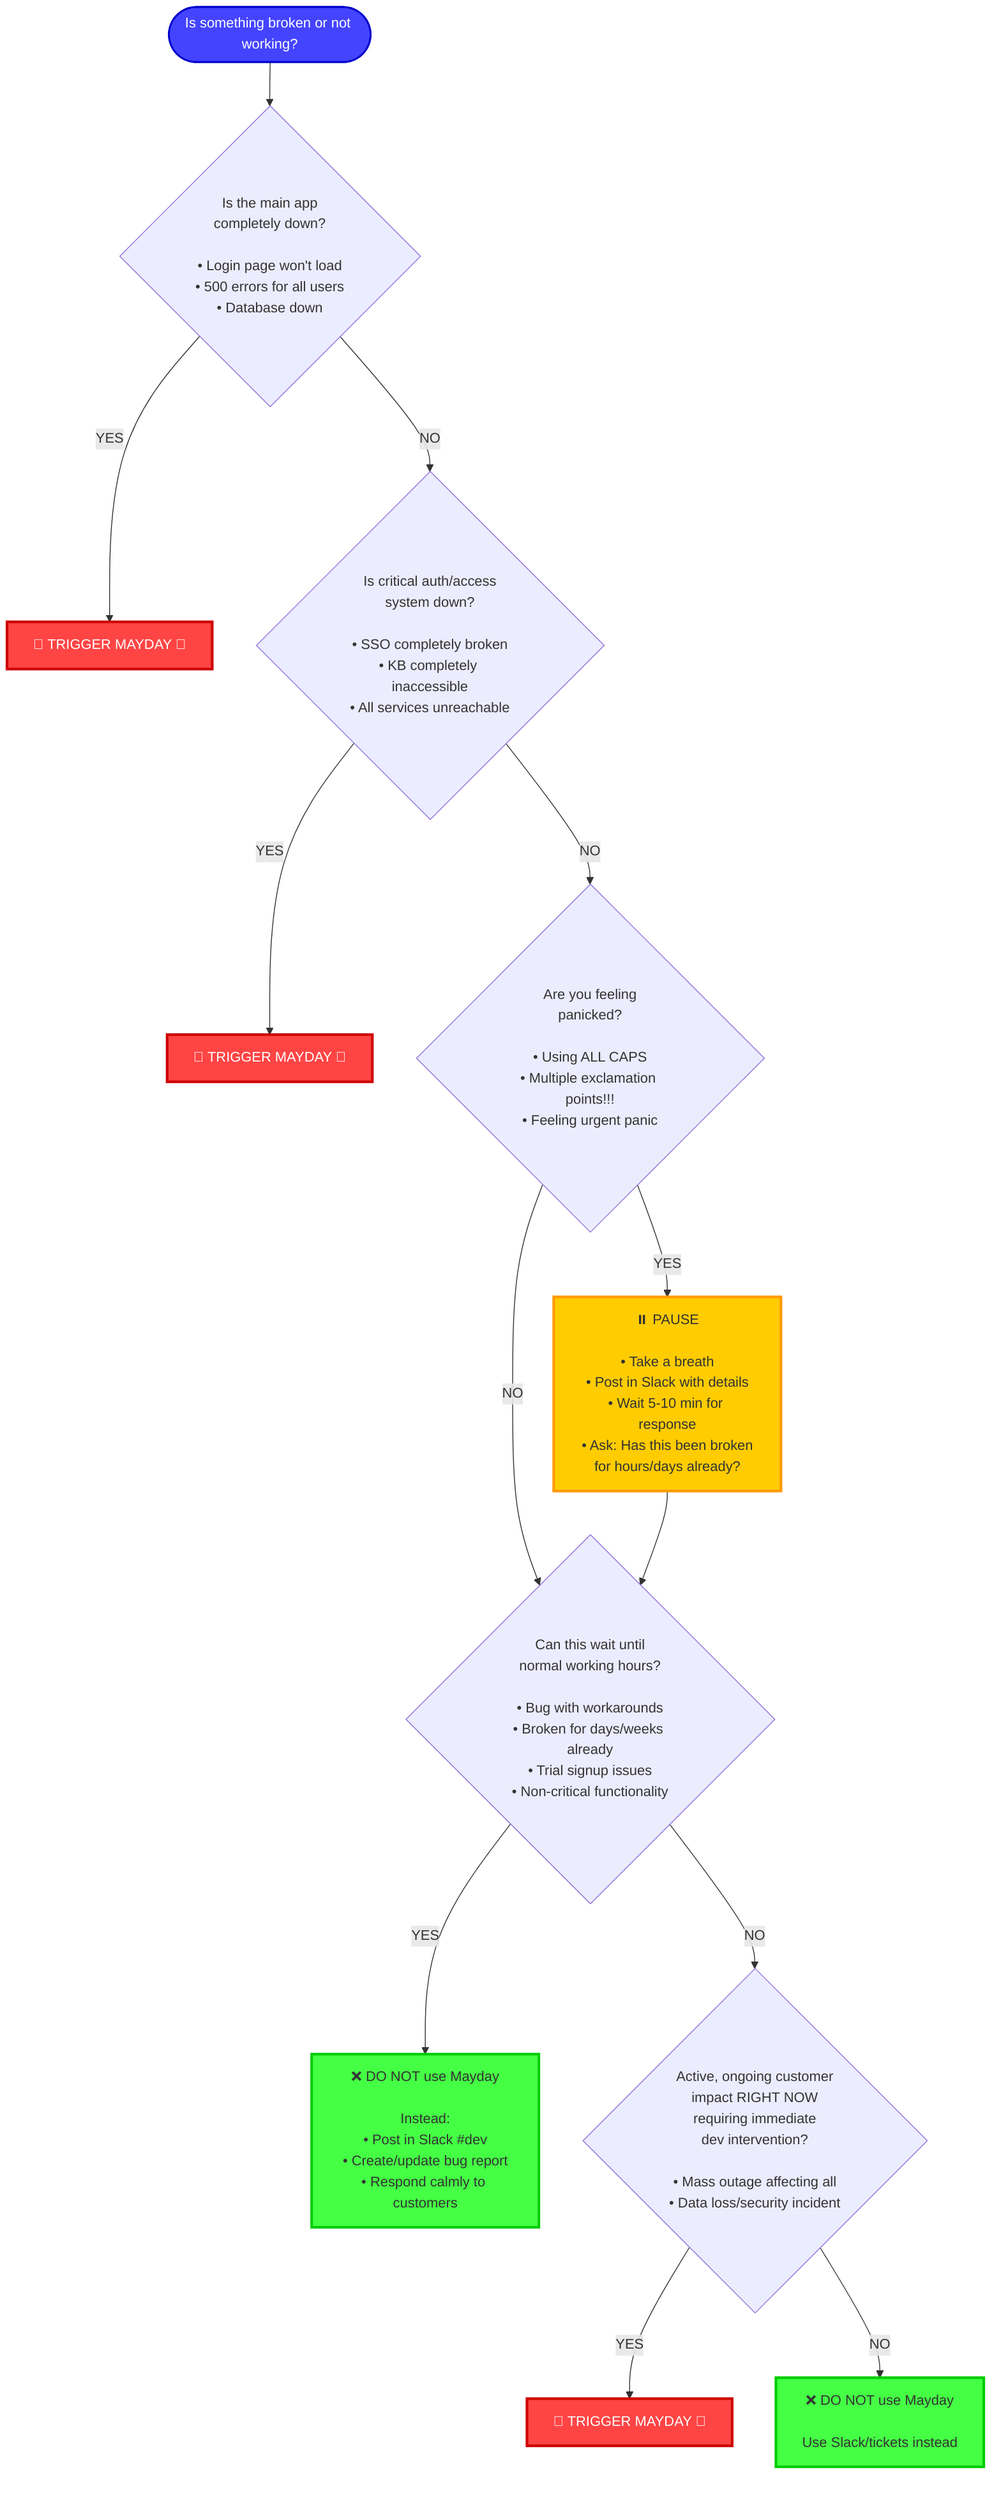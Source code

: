 flowchart TD
    Start([Is something broken or not working?]) --> Q1{Is the main app<br/>completely down?<br/><br/>• Login page won't load<br/>• 500 errors for all users<br/>• Database down}
    
    Q1 -->|YES| Mayday1[🚨 TRIGGER MAYDAY 🚨]
    Q1 -->|NO| Q2{Is critical auth/access<br/>system down?<br/><br/>• SSO completely broken<br/>• KB completely inaccessible<br/>• All services unreachable}
    
    Q2 -->|YES| Mayday2[🚨 TRIGGER MAYDAY 🚨]
    Q2 -->|NO| Q3{Are you feeling<br/>panicked?<br/><br/>• Using ALL CAPS<br/>• Multiple exclamation points!!!<br/>• Feeling urgent panic}
    
    Q3 -->|YES| Pause[⏸️ PAUSE<br/><br/>• Take a breath<br/>• Post in Slack with details<br/>• Wait 5-10 min for response<br/>• Ask: Has this been broken<br/>for hours/days already?]
    Q3 -->|NO| Q4
    
    Pause --> Q4{Can this wait until<br/>normal working hours?<br/><br/>• Bug with workarounds<br/>• Broken for days/weeks already<br/>• Trial signup issues<br/>• Non-critical functionality}
    
    Q4 -->|YES| NoMayday1[❌ DO NOT use Mayday<br/><br/>Instead:<br/>• Post in Slack #dev<br/>• Create/update bug report<br/>• Respond calmly to customers]
    Q4 -->|NO| Q5{Active, ongoing customer<br/>impact RIGHT NOW<br/>requiring immediate<br/>dev intervention?<br/><br/>• Mass outage affecting all<br/>• Data loss/security incident}
    
    Q5 -->|YES| Mayday3[🚨 TRIGGER MAYDAY 🚨]
    Q5 -->|NO| NoMayday2[❌ DO NOT use Mayday<br/><br/>Use Slack/tickets instead]
    
    style Mayday1 fill:#ff4444,stroke:#cc0000,stroke-width:3px,color:#fff
    style Mayday2 fill:#ff4444,stroke:#cc0000,stroke-width:3px,color:#fff
    style Mayday3 fill:#ff4444,stroke:#cc0000,stroke-width:3px,color:#fff
    style NoMayday1 fill:#44ff44,stroke:#00cc00,stroke-width:3px
    style NoMayday2 fill:#44ff44,stroke:#00cc00,stroke-width:3px
    style Pause fill:#ffcc00,stroke:#ff9900,stroke-width:3px
    style Start fill:#4444ff,stroke:#0000cc,stroke-width:2px,color:#fff